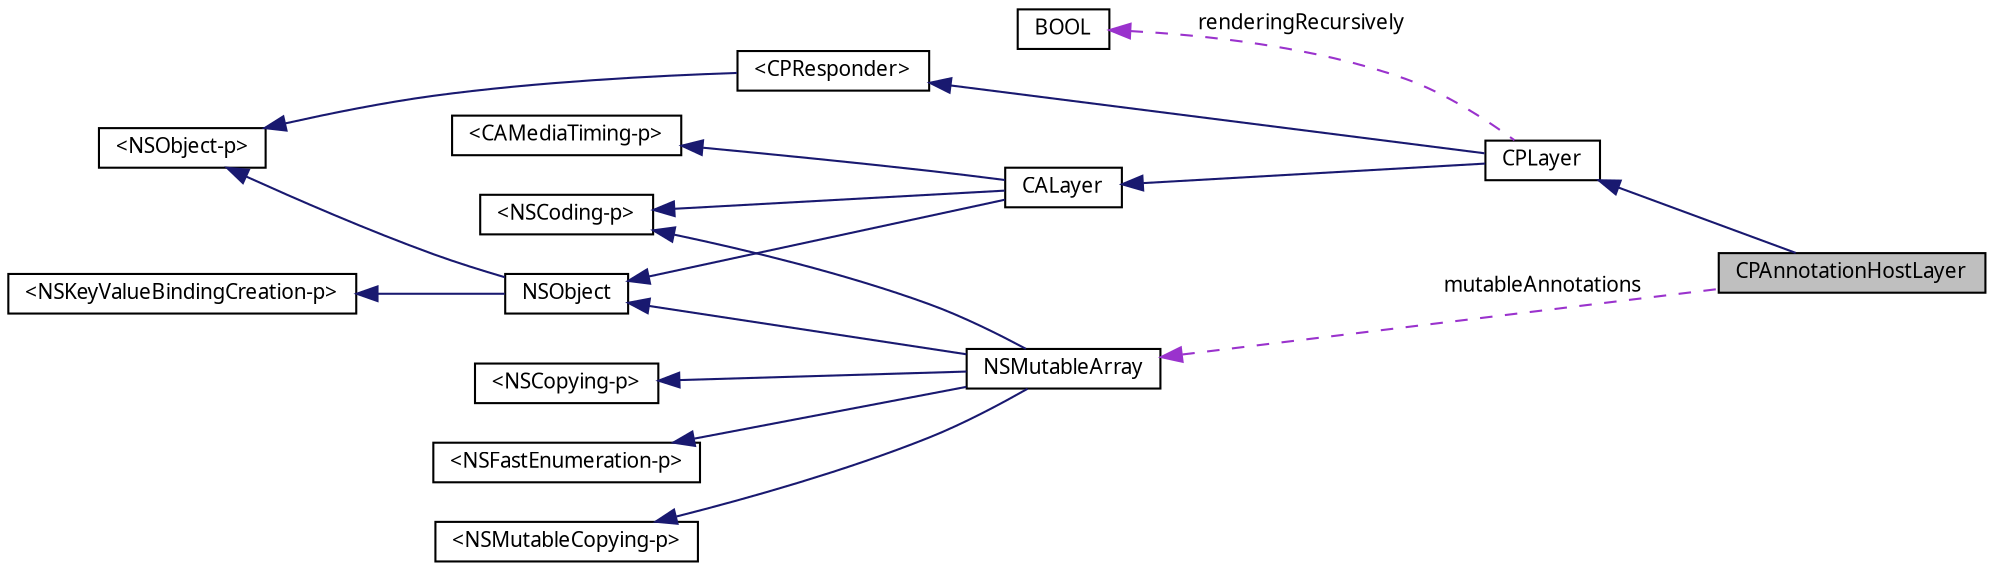 digraph G
{
  bgcolor="transparent";
  edge [fontname="Lucinda Grande",fontsize="10",labelfontname="Lucinda Grande",labelfontsize="10"];
  node [fontname="Lucinda Grande",fontsize="10",shape=record];
  rankdir=LR;
  Node1 [label="CPAnnotationHostLayer",height=0.2,width=0.4,color="black", fillcolor="grey75", style="filled" fontcolor="black"];
  Node2 -> Node1 [dir=back,color="midnightblue",fontsize="10",style="solid",fontname="Lucinda Grande"];
  Node2 [label="CPLayer",height=0.2,width=0.4,color="black",URL="$interface_c_p_layer.html",tooltip="Base class for all Core Animation layers in Core Plot."];
  Node3 -> Node2 [dir=back,color="midnightblue",fontsize="10",style="solid",fontname="Lucinda Grande"];
  Node3 [label="CALayer",height=0.2,width=0.4,color="black",URL="doxygen-cocoa-tags.xml$http://developer.apple.com/documentation/GraphicsImaging/Reference/CALayer_class/Introduction/Introduction.html"];
  Node4 -> Node3 [dir=back,color="midnightblue",fontsize="10",style="solid",fontname="Lucinda Grande"];
  Node4 [label="NSObject",height=0.2,width=0.4,color="black",URL="doxygen-cocoa-tags.xml$http://developer.apple.com/documentation/Cocoa/Reference/Foundation/Classes/NSObject_Class/Reference/Reference.html"];
  Node5 -> Node4 [dir=back,color="midnightblue",fontsize="10",style="solid",fontname="Lucinda Grande"];
  Node5 [label="\<NSObject-p\>",height=0.2,width=0.4,color="black",URL="doxygen-cocoa-tags.xml$http://developer.apple.com/documentation/Cocoa/Reference/Foundation/Protocols/NSObject_Protocol/Reference/NSObject.html"];
  Node6 -> Node4 [dir=back,color="midnightblue",fontsize="10",style="solid",fontname="Lucinda Grande"];
  Node6 [label="\<NSKeyValueBindingCreation-p\>",height=0.2,width=0.4,color="black",URL="doxygen-cocoa-tags.xml$http://developer.apple.com/documentation/Cocoa/Reference/ApplicationKit/Protocols/NSKeyValueBindingCreation_Protocol/Reference/Reference.html"];
  Node7 -> Node3 [dir=back,color="midnightblue",fontsize="10",style="solid",fontname="Lucinda Grande"];
  Node7 [label="\<NSCoding-p\>",height=0.2,width=0.4,color="black",URL="doxygen-cocoa-tags.xml$http://developer.apple.com/documentation/Cocoa/Reference/Foundation/Protocols/NSCoding_Protocol/Reference/Reference.html"];
  Node8 -> Node3 [dir=back,color="midnightblue",fontsize="10",style="solid",fontname="Lucinda Grande"];
  Node8 [label="\<CAMediaTiming-p\>",height=0.2,width=0.4,color="black",URL="doxygen-cocoa-tags.xml$http://developer.apple.com/documentation/GraphicsImaging/Reference/CAMediaTiming_protocol/Introduction/Introduction.html"];
  Node9 -> Node2 [dir=back,color="midnightblue",fontsize="10",style="solid",fontname="Lucinda Grande"];
  Node9 [label="\<CPResponder\>",height=0.2,width=0.4,color="black",URL="$protocol_c_p_responder-p.html",tooltip="The basis of all event processing in Core Plot."];
  Node5 -> Node9 [dir=back,color="midnightblue",fontsize="10",style="solid",fontname="Lucinda Grande"];
  Node10 -> Node2 [dir=back,color="darkorchid3",fontsize="10",style="dashed",label="renderingRecursively",fontname="Lucinda Grande"];
  Node10 [label="BOOL",height=0.2,width=0.4,color="black",URL="doxygen-cocoa-tags.xml$http://developer.apple.com/mac/library/documentation/Cocoa/Reference/ObjCRuntimeRef/Reference/reference.html"];
  Node11 -> Node1 [dir=back,color="darkorchid3",fontsize="10",style="dashed",label="mutableAnnotations",fontname="Lucinda Grande"];
  Node11 [label="NSMutableArray",height=0.2,width=0.4,color="black",URL="doxygen-cocoa-tags.xml$http://developer.apple.com/documentation/Cocoa/Reference/Foundation/Classes/NSMutableArray_Class/Reference/Reference.html"];
  Node4 -> Node11 [dir=back,color="midnightblue",fontsize="10",style="solid",fontname="Lucinda Grande"];
  Node7 -> Node11 [dir=back,color="midnightblue",fontsize="10",style="solid",fontname="Lucinda Grande"];
  Node12 -> Node11 [dir=back,color="midnightblue",fontsize="10",style="solid",fontname="Lucinda Grande"];
  Node12 [label="\<NSCopying-p\>",height=0.2,width=0.4,color="black",URL="doxygen-cocoa-tags.xml$http://developer.apple.com/documentation/Cocoa/Reference/Foundation/Protocols/NSCopying_Protocol/Reference/Reference.html"];
  Node13 -> Node11 [dir=back,color="midnightblue",fontsize="10",style="solid",fontname="Lucinda Grande"];
  Node13 [label="\<NSFastEnumeration-p\>",height=0.2,width=0.4,color="black",URL="doxygen-cocoa-tags.xml$http://developer.apple.com/documentation/Cocoa/Reference/NSFastEnumeration_protocol/Reference/NSFastEnumeration.html"];
  Node14 -> Node11 [dir=back,color="midnightblue",fontsize="10",style="solid",fontname="Lucinda Grande"];
  Node14 [label="\<NSMutableCopying-p\>",height=0.2,width=0.4,color="black",URL="doxygen-cocoa-tags.xml$http://developer.apple.com/documentation/Cocoa/Reference/Foundation/Protocols/NSMutableCopying_Protocol/Reference/Reference.html"];
}
